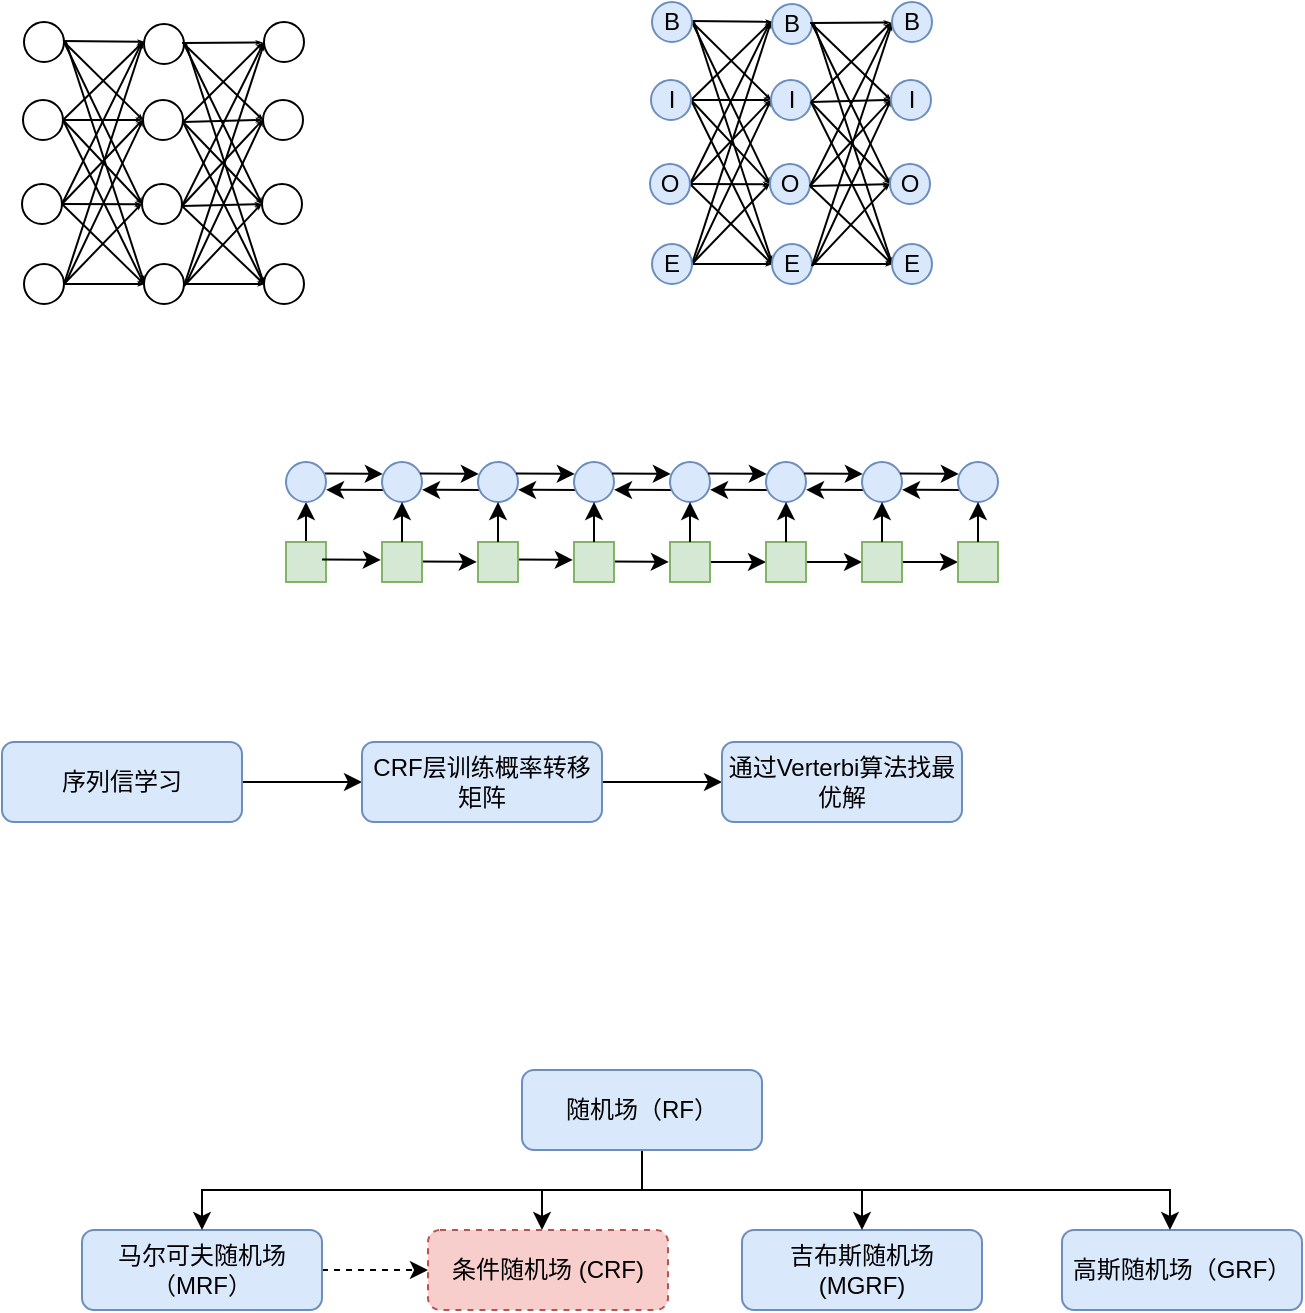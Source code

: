 <mxfile version="20.2.0" type="github">
  <diagram id="C5RBs43oDa-KdzZeNtuy" name="Page-1">
    <mxGraphModel dx="463" dy="298" grid="1" gridSize="10" guides="1" tooltips="1" connect="1" arrows="1" fold="1" page="1" pageScale="1" pageWidth="827" pageHeight="1169" math="0" shadow="0">
      <root>
        <mxCell id="WIyWlLk6GJQsqaUBKTNV-0" />
        <mxCell id="WIyWlLk6GJQsqaUBKTNV-1" parent="WIyWlLk6GJQsqaUBKTNV-0" />
        <mxCell id="gly3M6yBo6mkt92Qv2Da-63" value="" style="rounded=0;orthogonalLoop=1;jettySize=auto;html=1;exitX=0.951;exitY=0.286;exitDx=0;exitDy=0;exitPerimeter=0;endArrow=classic;endFill=1;entryX=0.021;entryY=0.297;entryDx=0;entryDy=0;entryPerimeter=0;" parent="WIyWlLk6GJQsqaUBKTNV-1" edge="1">
          <mxGeometry relative="1" as="geometry">
            <mxPoint x="414.02" y="319.72" as="sourcePoint" />
            <mxPoint x="443.42" y="319.94" as="targetPoint" />
          </mxGeometry>
        </mxCell>
        <mxCell id="gly3M6yBo6mkt92Qv2Da-64" value="" style="rounded=0;orthogonalLoop=1;jettySize=auto;html=1;exitX=0.951;exitY=0.286;exitDx=0;exitDy=0;exitPerimeter=0;endArrow=classic;endFill=1;entryX=0.021;entryY=0.297;entryDx=0;entryDy=0;entryPerimeter=0;" parent="WIyWlLk6GJQsqaUBKTNV-1" edge="1">
          <mxGeometry relative="1" as="geometry">
            <mxPoint x="366.02" y="318.72" as="sourcePoint" />
            <mxPoint x="395.42" y="318.94" as="targetPoint" />
          </mxGeometry>
        </mxCell>
        <mxCell id="gly3M6yBo6mkt92Qv2Da-61" value="" style="rounded=0;orthogonalLoop=1;jettySize=auto;html=1;exitX=0.951;exitY=0.286;exitDx=0;exitDy=0;exitPerimeter=0;endArrow=classic;endFill=1;entryX=0.021;entryY=0.297;entryDx=0;entryDy=0;entryPerimeter=0;" parent="WIyWlLk6GJQsqaUBKTNV-1" edge="1">
          <mxGeometry relative="1" as="geometry">
            <mxPoint x="318.02" y="319.72" as="sourcePoint" />
            <mxPoint x="347.42" y="319.94" as="targetPoint" />
          </mxGeometry>
        </mxCell>
        <mxCell id="gly3M6yBo6mkt92Qv2Da-28" value="" style="rounded=0;orthogonalLoop=1;jettySize=auto;html=1;exitX=0.029;exitY=0.702;exitDx=0;exitDy=0;exitPerimeter=0;entryX=1.001;entryY=0.695;entryDx=0;entryDy=0;entryPerimeter=0;" parent="WIyWlLk6GJQsqaUBKTNV-1" target="gly3M6yBo6mkt92Qv2Da-11" edge="1">
          <mxGeometry relative="1" as="geometry">
            <mxPoint x="301.58" y="284.04" as="sourcePoint" />
            <mxPoint x="280" y="284" as="targetPoint" />
          </mxGeometry>
        </mxCell>
        <mxCell id="gly3M6yBo6mkt92Qv2Da-27" value="" style="rounded=0;orthogonalLoop=1;jettySize=auto;html=1;exitX=0.951;exitY=0.286;exitDx=0;exitDy=0;exitPerimeter=0;endArrow=classic;endFill=1;entryX=0.021;entryY=0.297;entryDx=0;entryDy=0;entryPerimeter=0;" parent="WIyWlLk6GJQsqaUBKTNV-1" source="gly3M6yBo6mkt92Qv2Da-11" target="gly3M6yBo6mkt92Qv2Da-12" edge="1">
          <mxGeometry relative="1" as="geometry">
            <mxPoint x="280" y="276" as="sourcePoint" />
            <mxPoint x="300" y="276" as="targetPoint" />
          </mxGeometry>
        </mxCell>
        <mxCell id="SsMaSS-ixUV3Psy7raRa-2" value="" style="edgeStyle=orthogonalEdgeStyle;rounded=0;orthogonalLoop=1;jettySize=auto;html=1;" parent="WIyWlLk6GJQsqaUBKTNV-1" source="WIyWlLk6GJQsqaUBKTNV-3" target="SsMaSS-ixUV3Psy7raRa-0" edge="1">
          <mxGeometry relative="1" as="geometry" />
        </mxCell>
        <mxCell id="WIyWlLk6GJQsqaUBKTNV-3" value="序列信学习" style="rounded=1;whiteSpace=wrap;html=1;fontSize=12;glass=0;strokeWidth=1;shadow=0;fillColor=#dae8fc;strokeColor=#6c8ebf;" parent="WIyWlLk6GJQsqaUBKTNV-1" vertex="1">
          <mxGeometry x="110" y="410" width="120" height="40" as="geometry" />
        </mxCell>
        <mxCell id="SsMaSS-ixUV3Psy7raRa-3" value="" style="edgeStyle=orthogonalEdgeStyle;rounded=0;orthogonalLoop=1;jettySize=auto;html=1;" parent="WIyWlLk6GJQsqaUBKTNV-1" source="SsMaSS-ixUV3Psy7raRa-0" target="SsMaSS-ixUV3Psy7raRa-1" edge="1">
          <mxGeometry relative="1" as="geometry" />
        </mxCell>
        <mxCell id="SsMaSS-ixUV3Psy7raRa-0" value="CRF层训练概率转移矩阵" style="rounded=1;whiteSpace=wrap;html=1;fontSize=12;glass=0;strokeWidth=1;shadow=0;fillColor=#dae8fc;strokeColor=#6c8ebf;" parent="WIyWlLk6GJQsqaUBKTNV-1" vertex="1">
          <mxGeometry x="290" y="410" width="120" height="40" as="geometry" />
        </mxCell>
        <mxCell id="SsMaSS-ixUV3Psy7raRa-1" value="通过Verterbi算法找最优解" style="rounded=1;whiteSpace=wrap;html=1;fontSize=12;glass=0;strokeWidth=1;shadow=0;fillColor=#dae8fc;strokeColor=#6c8ebf;" parent="WIyWlLk6GJQsqaUBKTNV-1" vertex="1">
          <mxGeometry x="470" y="410" width="120" height="40" as="geometry" />
        </mxCell>
        <mxCell id="SsMaSS-ixUV3Psy7raRa-10" value="" style="edgeStyle=orthogonalEdgeStyle;rounded=0;orthogonalLoop=1;jettySize=auto;html=1;" parent="WIyWlLk6GJQsqaUBKTNV-1" source="SsMaSS-ixUV3Psy7raRa-4" edge="1">
          <mxGeometry relative="1" as="geometry">
            <mxPoint x="380" y="654" as="targetPoint" />
            <Array as="points">
              <mxPoint x="430" y="634" />
              <mxPoint x="380" y="634" />
            </Array>
          </mxGeometry>
        </mxCell>
        <mxCell id="SsMaSS-ixUV3Psy7raRa-4" value="随机场（RF）" style="rounded=1;whiteSpace=wrap;html=1;fontSize=12;glass=0;strokeWidth=1;shadow=0;fillColor=#dae8fc;strokeColor=#6c8ebf;" parent="WIyWlLk6GJQsqaUBKTNV-1" vertex="1">
          <mxGeometry x="370" y="574" width="120" height="40" as="geometry" />
        </mxCell>
        <mxCell id="SsMaSS-ixUV3Psy7raRa-20" value="" style="edgeStyle=none;rounded=0;orthogonalLoop=1;jettySize=auto;html=1;endFill=1;dashed=1;" parent="WIyWlLk6GJQsqaUBKTNV-1" source="SsMaSS-ixUV3Psy7raRa-5" target="SsMaSS-ixUV3Psy7raRa-18" edge="1">
          <mxGeometry relative="1" as="geometry">
            <Array as="points">
              <mxPoint x="300" y="674" />
            </Array>
          </mxGeometry>
        </mxCell>
        <mxCell id="SsMaSS-ixUV3Psy7raRa-5" value="马尔可夫随机场（MRF）" style="rounded=1;whiteSpace=wrap;html=1;fontSize=12;glass=0;strokeWidth=1;shadow=0;fillColor=#dae8fc;strokeColor=#6c8ebf;" parent="WIyWlLk6GJQsqaUBKTNV-1" vertex="1">
          <mxGeometry x="150" y="654" width="120" height="40" as="geometry" />
        </mxCell>
        <mxCell id="SsMaSS-ixUV3Psy7raRa-6" value="&lt;span style=&quot;text-align: left;&quot;&gt;吉布斯随机场 (MGRF)&lt;/span&gt;" style="rounded=1;whiteSpace=wrap;html=1;fontSize=12;glass=0;strokeWidth=1;shadow=0;fillColor=#dae8fc;strokeColor=#6c8ebf;" parent="WIyWlLk6GJQsqaUBKTNV-1" vertex="1">
          <mxGeometry x="480" y="654" width="120" height="40" as="geometry" />
        </mxCell>
        <mxCell id="SsMaSS-ixUV3Psy7raRa-9" value="&lt;span style=&quot;text-align: left;&quot;&gt;高斯随机场（GRF）&lt;/span&gt;" style="rounded=1;whiteSpace=wrap;html=1;fontSize=12;glass=0;strokeWidth=1;shadow=0;fillColor=#dae8fc;strokeColor=#6c8ebf;" parent="WIyWlLk6GJQsqaUBKTNV-1" vertex="1">
          <mxGeometry x="640" y="654" width="120" height="40" as="geometry" />
        </mxCell>
        <mxCell id="SsMaSS-ixUV3Psy7raRa-15" value="" style="edgeStyle=orthogonalEdgeStyle;rounded=0;orthogonalLoop=1;jettySize=auto;html=1;entryX=0.5;entryY=0;entryDx=0;entryDy=0;" parent="WIyWlLk6GJQsqaUBKTNV-1" target="SsMaSS-ixUV3Psy7raRa-5" edge="1">
          <mxGeometry relative="1" as="geometry">
            <mxPoint x="380" y="634" as="sourcePoint" />
            <mxPoint x="390.017" y="664" as="targetPoint" />
            <Array as="points">
              <mxPoint x="210" y="634" />
            </Array>
          </mxGeometry>
        </mxCell>
        <mxCell id="SsMaSS-ixUV3Psy7raRa-16" value="" style="edgeStyle=orthogonalEdgeStyle;rounded=0;orthogonalLoop=1;jettySize=auto;html=1;entryX=0.5;entryY=0;entryDx=0;entryDy=0;" parent="WIyWlLk6GJQsqaUBKTNV-1" edge="1">
          <mxGeometry relative="1" as="geometry">
            <mxPoint x="430" y="634" as="sourcePoint" />
            <mxPoint x="540" y="654" as="targetPoint" />
            <Array as="points">
              <mxPoint x="540" y="634" />
            </Array>
          </mxGeometry>
        </mxCell>
        <mxCell id="SsMaSS-ixUV3Psy7raRa-17" value="" style="edgeStyle=orthogonalEdgeStyle;rounded=0;orthogonalLoop=1;jettySize=auto;html=1;entryX=0.5;entryY=0;entryDx=0;entryDy=0;" parent="WIyWlLk6GJQsqaUBKTNV-1" edge="1">
          <mxGeometry relative="1" as="geometry">
            <mxPoint x="540" y="634" as="sourcePoint" />
            <mxPoint x="693.97" y="654" as="targetPoint" />
            <Array as="points">
              <mxPoint x="693.97" y="634" />
            </Array>
          </mxGeometry>
        </mxCell>
        <mxCell id="SsMaSS-ixUV3Psy7raRa-18" value="&lt;span style=&quot;text-align: left;&quot;&gt;条件随机场 (CRF)&lt;/span&gt;" style="rounded=1;whiteSpace=wrap;html=1;fontSize=12;glass=0;strokeWidth=1;shadow=0;fillColor=#f8cecc;strokeColor=#b85450;dashed=1;" parent="WIyWlLk6GJQsqaUBKTNV-1" vertex="1">
          <mxGeometry x="323" y="654" width="120" height="40" as="geometry" />
        </mxCell>
        <mxCell id="gly3M6yBo6mkt92Qv2Da-19" value="" style="edgeStyle=orthogonalEdgeStyle;rounded=0;orthogonalLoop=1;jettySize=auto;html=1;" parent="WIyWlLk6GJQsqaUBKTNV-1" source="gly3M6yBo6mkt92Qv2Da-3" edge="1">
          <mxGeometry relative="1" as="geometry">
            <mxPoint x="262" y="290" as="targetPoint" />
          </mxGeometry>
        </mxCell>
        <mxCell id="gly3M6yBo6mkt92Qv2Da-3" value="" style="whiteSpace=wrap;html=1;aspect=fixed;fillColor=#d5e8d4;strokeColor=#82b366;" parent="WIyWlLk6GJQsqaUBKTNV-1" vertex="1">
          <mxGeometry x="252" y="310" width="20" height="20" as="geometry" />
        </mxCell>
        <mxCell id="gly3M6yBo6mkt92Qv2Da-5" value="" style="whiteSpace=wrap;html=1;aspect=fixed;fillColor=#d5e8d4;strokeColor=#82b366;" parent="WIyWlLk6GJQsqaUBKTNV-1" vertex="1">
          <mxGeometry x="300" y="310" width="20" height="20" as="geometry" />
        </mxCell>
        <mxCell id="gly3M6yBo6mkt92Qv2Da-11" value="" style="ellipse;whiteSpace=wrap;html=1;aspect=fixed;fillColor=#dae8fc;strokeColor=#6c8ebf;" parent="WIyWlLk6GJQsqaUBKTNV-1" vertex="1">
          <mxGeometry x="252" y="270" width="20" height="20" as="geometry" />
        </mxCell>
        <mxCell id="gly3M6yBo6mkt92Qv2Da-12" value="" style="ellipse;whiteSpace=wrap;html=1;aspect=fixed;fillColor=#dae8fc;strokeColor=#6c8ebf;" parent="WIyWlLk6GJQsqaUBKTNV-1" vertex="1">
          <mxGeometry x="300" y="270" width="20" height="20" as="geometry" />
        </mxCell>
        <mxCell id="gly3M6yBo6mkt92Qv2Da-21" value="" style="edgeStyle=orthogonalEdgeStyle;rounded=0;orthogonalLoop=1;jettySize=auto;html=1;" parent="WIyWlLk6GJQsqaUBKTNV-1" edge="1">
          <mxGeometry relative="1" as="geometry">
            <mxPoint x="310" y="310" as="sourcePoint" />
            <mxPoint x="310" y="290" as="targetPoint" />
          </mxGeometry>
        </mxCell>
        <mxCell id="gly3M6yBo6mkt92Qv2Da-30" value="" style="rounded=0;orthogonalLoop=1;jettySize=auto;html=1;exitX=0.029;exitY=0.702;exitDx=0;exitDy=0;exitPerimeter=0;entryX=1.001;entryY=0.695;entryDx=0;entryDy=0;entryPerimeter=0;" parent="WIyWlLk6GJQsqaUBKTNV-1" edge="1">
          <mxGeometry relative="1" as="geometry">
            <mxPoint x="349.58" y="284.04" as="sourcePoint" />
            <mxPoint x="320.02" y="283.9" as="targetPoint" />
          </mxGeometry>
        </mxCell>
        <mxCell id="gly3M6yBo6mkt92Qv2Da-31" value="" style="rounded=0;orthogonalLoop=1;jettySize=auto;html=1;exitX=0.951;exitY=0.286;exitDx=0;exitDy=0;exitPerimeter=0;endArrow=classic;endFill=1;entryX=0.021;entryY=0.297;entryDx=0;entryDy=0;entryPerimeter=0;" parent="WIyWlLk6GJQsqaUBKTNV-1" target="gly3M6yBo6mkt92Qv2Da-33" edge="1">
          <mxGeometry relative="1" as="geometry">
            <mxPoint x="319.02" y="275.72" as="sourcePoint" />
            <mxPoint x="348" y="276" as="targetPoint" />
          </mxGeometry>
        </mxCell>
        <mxCell id="gly3M6yBo6mkt92Qv2Da-32" value="" style="whiteSpace=wrap;html=1;aspect=fixed;fillColor=#d5e8d4;strokeColor=#82b366;" parent="WIyWlLk6GJQsqaUBKTNV-1" vertex="1">
          <mxGeometry x="348" y="310" width="20" height="20" as="geometry" />
        </mxCell>
        <mxCell id="gly3M6yBo6mkt92Qv2Da-33" value="" style="ellipse;whiteSpace=wrap;html=1;aspect=fixed;fillColor=#dae8fc;strokeColor=#6c8ebf;" parent="WIyWlLk6GJQsqaUBKTNV-1" vertex="1">
          <mxGeometry x="348" y="270" width="20" height="20" as="geometry" />
        </mxCell>
        <mxCell id="gly3M6yBo6mkt92Qv2Da-34" value="" style="edgeStyle=orthogonalEdgeStyle;rounded=0;orthogonalLoop=1;jettySize=auto;html=1;" parent="WIyWlLk6GJQsqaUBKTNV-1" edge="1">
          <mxGeometry relative="1" as="geometry">
            <mxPoint x="358" y="310" as="sourcePoint" />
            <mxPoint x="358" y="290" as="targetPoint" />
          </mxGeometry>
        </mxCell>
        <mxCell id="gly3M6yBo6mkt92Qv2Da-35" value="" style="rounded=0;orthogonalLoop=1;jettySize=auto;html=1;exitX=0.029;exitY=0.702;exitDx=0;exitDy=0;exitPerimeter=0;entryX=1.001;entryY=0.695;entryDx=0;entryDy=0;entryPerimeter=0;" parent="WIyWlLk6GJQsqaUBKTNV-1" edge="1">
          <mxGeometry relative="1" as="geometry">
            <mxPoint x="397.58" y="284.04" as="sourcePoint" />
            <mxPoint x="368.02" y="283.9" as="targetPoint" />
          </mxGeometry>
        </mxCell>
        <mxCell id="gly3M6yBo6mkt92Qv2Da-36" value="" style="rounded=0;orthogonalLoop=1;jettySize=auto;html=1;exitX=0.951;exitY=0.286;exitDx=0;exitDy=0;exitPerimeter=0;endArrow=classic;endFill=1;entryX=0.021;entryY=0.297;entryDx=0;entryDy=0;entryPerimeter=0;" parent="WIyWlLk6GJQsqaUBKTNV-1" target="gly3M6yBo6mkt92Qv2Da-38" edge="1">
          <mxGeometry relative="1" as="geometry">
            <mxPoint x="367.02" y="275.72" as="sourcePoint" />
            <mxPoint x="396" y="276" as="targetPoint" />
          </mxGeometry>
        </mxCell>
        <mxCell id="gly3M6yBo6mkt92Qv2Da-37" value="" style="whiteSpace=wrap;html=1;aspect=fixed;fillColor=#d5e8d4;strokeColor=#82b366;" parent="WIyWlLk6GJQsqaUBKTNV-1" vertex="1">
          <mxGeometry x="396" y="310" width="20" height="20" as="geometry" />
        </mxCell>
        <mxCell id="gly3M6yBo6mkt92Qv2Da-38" value="" style="ellipse;whiteSpace=wrap;html=1;aspect=fixed;fillColor=#dae8fc;strokeColor=#6c8ebf;" parent="WIyWlLk6GJQsqaUBKTNV-1" vertex="1">
          <mxGeometry x="396" y="270" width="20" height="20" as="geometry" />
        </mxCell>
        <mxCell id="gly3M6yBo6mkt92Qv2Da-39" value="" style="edgeStyle=orthogonalEdgeStyle;rounded=0;orthogonalLoop=1;jettySize=auto;html=1;" parent="WIyWlLk6GJQsqaUBKTNV-1" edge="1">
          <mxGeometry relative="1" as="geometry">
            <mxPoint x="406" y="310" as="sourcePoint" />
            <mxPoint x="406" y="290" as="targetPoint" />
          </mxGeometry>
        </mxCell>
        <mxCell id="gly3M6yBo6mkt92Qv2Da-40" value="" style="rounded=0;orthogonalLoop=1;jettySize=auto;html=1;exitX=0.029;exitY=0.702;exitDx=0;exitDy=0;exitPerimeter=0;entryX=1.001;entryY=0.695;entryDx=0;entryDy=0;entryPerimeter=0;" parent="WIyWlLk6GJQsqaUBKTNV-1" edge="1">
          <mxGeometry relative="1" as="geometry">
            <mxPoint x="445.58" y="284.04" as="sourcePoint" />
            <mxPoint x="416.02" y="283.9" as="targetPoint" />
          </mxGeometry>
        </mxCell>
        <mxCell id="gly3M6yBo6mkt92Qv2Da-41" value="" style="rounded=0;orthogonalLoop=1;jettySize=auto;html=1;exitX=0.951;exitY=0.286;exitDx=0;exitDy=0;exitPerimeter=0;endArrow=classic;endFill=1;entryX=0.021;entryY=0.297;entryDx=0;entryDy=0;entryPerimeter=0;" parent="WIyWlLk6GJQsqaUBKTNV-1" target="gly3M6yBo6mkt92Qv2Da-43" edge="1">
          <mxGeometry relative="1" as="geometry">
            <mxPoint x="415.02" y="275.72" as="sourcePoint" />
            <mxPoint x="444" y="276" as="targetPoint" />
          </mxGeometry>
        </mxCell>
        <mxCell id="gly3M6yBo6mkt92Qv2Da-67" value="" style="edgeStyle=none;rounded=0;orthogonalLoop=1;jettySize=auto;html=1;endArrow=classic;endFill=1;entryX=0;entryY=0.5;entryDx=0;entryDy=0;" parent="WIyWlLk6GJQsqaUBKTNV-1" source="gly3M6yBo6mkt92Qv2Da-42" target="gly3M6yBo6mkt92Qv2Da-47" edge="1">
          <mxGeometry relative="1" as="geometry" />
        </mxCell>
        <mxCell id="gly3M6yBo6mkt92Qv2Da-42" value="" style="whiteSpace=wrap;html=1;aspect=fixed;fillColor=#d5e8d4;strokeColor=#82b366;" parent="WIyWlLk6GJQsqaUBKTNV-1" vertex="1">
          <mxGeometry x="444" y="310" width="20" height="20" as="geometry" />
        </mxCell>
        <mxCell id="gly3M6yBo6mkt92Qv2Da-43" value="" style="ellipse;whiteSpace=wrap;html=1;aspect=fixed;fillColor=#dae8fc;strokeColor=#6c8ebf;" parent="WIyWlLk6GJQsqaUBKTNV-1" vertex="1">
          <mxGeometry x="444" y="270" width="20" height="20" as="geometry" />
        </mxCell>
        <mxCell id="gly3M6yBo6mkt92Qv2Da-44" value="" style="edgeStyle=orthogonalEdgeStyle;rounded=0;orthogonalLoop=1;jettySize=auto;html=1;" parent="WIyWlLk6GJQsqaUBKTNV-1" edge="1">
          <mxGeometry relative="1" as="geometry">
            <mxPoint x="454" y="310" as="sourcePoint" />
            <mxPoint x="454" y="290" as="targetPoint" />
          </mxGeometry>
        </mxCell>
        <mxCell id="gly3M6yBo6mkt92Qv2Da-45" value="" style="rounded=0;orthogonalLoop=1;jettySize=auto;html=1;exitX=0.029;exitY=0.702;exitDx=0;exitDy=0;exitPerimeter=0;entryX=1.001;entryY=0.695;entryDx=0;entryDy=0;entryPerimeter=0;" parent="WIyWlLk6GJQsqaUBKTNV-1" edge="1">
          <mxGeometry relative="1" as="geometry">
            <mxPoint x="493.58" y="284.04" as="sourcePoint" />
            <mxPoint x="464.02" y="283.9" as="targetPoint" />
          </mxGeometry>
        </mxCell>
        <mxCell id="gly3M6yBo6mkt92Qv2Da-46" value="" style="rounded=0;orthogonalLoop=1;jettySize=auto;html=1;exitX=0.951;exitY=0.286;exitDx=0;exitDy=0;exitPerimeter=0;endArrow=classic;endFill=1;entryX=0.021;entryY=0.297;entryDx=0;entryDy=0;entryPerimeter=0;" parent="WIyWlLk6GJQsqaUBKTNV-1" target="gly3M6yBo6mkt92Qv2Da-48" edge="1">
          <mxGeometry relative="1" as="geometry">
            <mxPoint x="463.02" y="275.72" as="sourcePoint" />
            <mxPoint x="492" y="276" as="targetPoint" />
          </mxGeometry>
        </mxCell>
        <mxCell id="gly3M6yBo6mkt92Qv2Da-69" value="" style="edgeStyle=none;rounded=0;orthogonalLoop=1;jettySize=auto;html=1;endArrow=classic;endFill=1;entryX=0;entryY=0.5;entryDx=0;entryDy=0;" parent="WIyWlLk6GJQsqaUBKTNV-1" source="gly3M6yBo6mkt92Qv2Da-47" target="gly3M6yBo6mkt92Qv2Da-52" edge="1">
          <mxGeometry relative="1" as="geometry" />
        </mxCell>
        <mxCell id="gly3M6yBo6mkt92Qv2Da-47" value="" style="whiteSpace=wrap;html=1;aspect=fixed;fillColor=#d5e8d4;strokeColor=#82b366;" parent="WIyWlLk6GJQsqaUBKTNV-1" vertex="1">
          <mxGeometry x="492" y="310" width="20" height="20" as="geometry" />
        </mxCell>
        <mxCell id="gly3M6yBo6mkt92Qv2Da-48" value="" style="ellipse;whiteSpace=wrap;html=1;aspect=fixed;fillColor=#dae8fc;strokeColor=#6c8ebf;" parent="WIyWlLk6GJQsqaUBKTNV-1" vertex="1">
          <mxGeometry x="492" y="270" width="20" height="20" as="geometry" />
        </mxCell>
        <mxCell id="gly3M6yBo6mkt92Qv2Da-49" value="" style="edgeStyle=orthogonalEdgeStyle;rounded=0;orthogonalLoop=1;jettySize=auto;html=1;" parent="WIyWlLk6GJQsqaUBKTNV-1" edge="1">
          <mxGeometry relative="1" as="geometry">
            <mxPoint x="502" y="310" as="sourcePoint" />
            <mxPoint x="502" y="290" as="targetPoint" />
          </mxGeometry>
        </mxCell>
        <mxCell id="gly3M6yBo6mkt92Qv2Da-50" value="" style="rounded=0;orthogonalLoop=1;jettySize=auto;html=1;exitX=0.029;exitY=0.702;exitDx=0;exitDy=0;exitPerimeter=0;entryX=1.001;entryY=0.695;entryDx=0;entryDy=0;entryPerimeter=0;" parent="WIyWlLk6GJQsqaUBKTNV-1" edge="1">
          <mxGeometry relative="1" as="geometry">
            <mxPoint x="541.58" y="284.04" as="sourcePoint" />
            <mxPoint x="512.02" y="283.9" as="targetPoint" />
          </mxGeometry>
        </mxCell>
        <mxCell id="gly3M6yBo6mkt92Qv2Da-51" value="" style="rounded=0;orthogonalLoop=1;jettySize=auto;html=1;exitX=0.951;exitY=0.286;exitDx=0;exitDy=0;exitPerimeter=0;endArrow=classic;endFill=1;entryX=0.021;entryY=0.297;entryDx=0;entryDy=0;entryPerimeter=0;" parent="WIyWlLk6GJQsqaUBKTNV-1" target="gly3M6yBo6mkt92Qv2Da-53" edge="1">
          <mxGeometry relative="1" as="geometry">
            <mxPoint x="511.02" y="275.72" as="sourcePoint" />
            <mxPoint x="540" y="276" as="targetPoint" />
          </mxGeometry>
        </mxCell>
        <mxCell id="gly3M6yBo6mkt92Qv2Da-71" value="" style="edgeStyle=none;rounded=0;orthogonalLoop=1;jettySize=auto;html=1;endArrow=classic;endFill=1;entryX=0;entryY=0.5;entryDx=0;entryDy=0;" parent="WIyWlLk6GJQsqaUBKTNV-1" source="gly3M6yBo6mkt92Qv2Da-52" target="gly3M6yBo6mkt92Qv2Da-57" edge="1">
          <mxGeometry relative="1" as="geometry" />
        </mxCell>
        <mxCell id="gly3M6yBo6mkt92Qv2Da-52" value="" style="whiteSpace=wrap;html=1;aspect=fixed;fillColor=#d5e8d4;strokeColor=#82b366;" parent="WIyWlLk6GJQsqaUBKTNV-1" vertex="1">
          <mxGeometry x="540" y="310" width="20" height="20" as="geometry" />
        </mxCell>
        <mxCell id="gly3M6yBo6mkt92Qv2Da-53" value="" style="ellipse;whiteSpace=wrap;html=1;aspect=fixed;fillColor=#dae8fc;strokeColor=#6c8ebf;" parent="WIyWlLk6GJQsqaUBKTNV-1" vertex="1">
          <mxGeometry x="540" y="270" width="20" height="20" as="geometry" />
        </mxCell>
        <mxCell id="gly3M6yBo6mkt92Qv2Da-54" value="" style="edgeStyle=orthogonalEdgeStyle;rounded=0;orthogonalLoop=1;jettySize=auto;html=1;" parent="WIyWlLk6GJQsqaUBKTNV-1" edge="1">
          <mxGeometry relative="1" as="geometry">
            <mxPoint x="550" y="310" as="sourcePoint" />
            <mxPoint x="550" y="290" as="targetPoint" />
          </mxGeometry>
        </mxCell>
        <mxCell id="gly3M6yBo6mkt92Qv2Da-55" value="" style="rounded=0;orthogonalLoop=1;jettySize=auto;html=1;exitX=0.029;exitY=0.702;exitDx=0;exitDy=0;exitPerimeter=0;entryX=1.001;entryY=0.695;entryDx=0;entryDy=0;entryPerimeter=0;" parent="WIyWlLk6GJQsqaUBKTNV-1" edge="1">
          <mxGeometry relative="1" as="geometry">
            <mxPoint x="589.58" y="284.04" as="sourcePoint" />
            <mxPoint x="560.02" y="283.9" as="targetPoint" />
          </mxGeometry>
        </mxCell>
        <mxCell id="gly3M6yBo6mkt92Qv2Da-56" value="" style="rounded=0;orthogonalLoop=1;jettySize=auto;html=1;exitX=0.951;exitY=0.286;exitDx=0;exitDy=0;exitPerimeter=0;endArrow=classic;endFill=1;entryX=0.021;entryY=0.297;entryDx=0;entryDy=0;entryPerimeter=0;" parent="WIyWlLk6GJQsqaUBKTNV-1" target="gly3M6yBo6mkt92Qv2Da-58" edge="1">
          <mxGeometry relative="1" as="geometry">
            <mxPoint x="559.02" y="275.72" as="sourcePoint" />
            <mxPoint x="588" y="276" as="targetPoint" />
          </mxGeometry>
        </mxCell>
        <mxCell id="gly3M6yBo6mkt92Qv2Da-57" value="" style="whiteSpace=wrap;html=1;aspect=fixed;fillColor=#d5e8d4;strokeColor=#82b366;" parent="WIyWlLk6GJQsqaUBKTNV-1" vertex="1">
          <mxGeometry x="588" y="310" width="20" height="20" as="geometry" />
        </mxCell>
        <mxCell id="gly3M6yBo6mkt92Qv2Da-58" value="" style="ellipse;whiteSpace=wrap;html=1;aspect=fixed;fillColor=#dae8fc;strokeColor=#6c8ebf;" parent="WIyWlLk6GJQsqaUBKTNV-1" vertex="1">
          <mxGeometry x="588" y="270" width="20" height="20" as="geometry" />
        </mxCell>
        <mxCell id="gly3M6yBo6mkt92Qv2Da-59" value="" style="edgeStyle=orthogonalEdgeStyle;rounded=0;orthogonalLoop=1;jettySize=auto;html=1;" parent="WIyWlLk6GJQsqaUBKTNV-1" edge="1">
          <mxGeometry relative="1" as="geometry">
            <mxPoint x="598" y="310" as="sourcePoint" />
            <mxPoint x="598" y="290" as="targetPoint" />
          </mxGeometry>
        </mxCell>
        <mxCell id="gly3M6yBo6mkt92Qv2Da-60" value="" style="rounded=0;orthogonalLoop=1;jettySize=auto;html=1;exitX=0.951;exitY=0.286;exitDx=0;exitDy=0;exitPerimeter=0;endArrow=classic;endFill=1;entryX=0.021;entryY=0.297;entryDx=0;entryDy=0;entryPerimeter=0;" parent="WIyWlLk6GJQsqaUBKTNV-1" edge="1">
          <mxGeometry relative="1" as="geometry">
            <mxPoint x="270.02" y="318.72" as="sourcePoint" />
            <mxPoint x="299.42" y="318.94" as="targetPoint" />
          </mxGeometry>
        </mxCell>
        <mxCell id="cCAYdUyXUanbqZRgbHQI-0" style="rounded=0;orthogonalLoop=1;jettySize=auto;html=1;exitX=1;exitY=0.5;exitDx=0;exitDy=0;endArrow=classicThin;endFill=0;startSize=3;endSize=0;entryX=0;entryY=0.5;entryDx=0;entryDy=0;" edge="1" parent="WIyWlLk6GJQsqaUBKTNV-1" source="cCAYdUyXUanbqZRgbHQI-22" target="cCAYdUyXUanbqZRgbHQI-23">
          <mxGeometry relative="1" as="geometry">
            <mxPoint x="464" y="141" as="sourcePoint" />
            <mxPoint x="496" y="170" as="targetPoint" />
          </mxGeometry>
        </mxCell>
        <mxCell id="cCAYdUyXUanbqZRgbHQI-1" style="rounded=0;orthogonalLoop=1;jettySize=auto;html=1;exitX=1;exitY=0.5;exitDx=0;exitDy=0;entryX=-0.015;entryY=0.497;entryDx=0;entryDy=0;endArrow=classicThin;endFill=0;startSize=3;endSize=0;entryPerimeter=0;" edge="1" parent="WIyWlLk6GJQsqaUBKTNV-1" source="cCAYdUyXUanbqZRgbHQI-22" target="cCAYdUyXUanbqZRgbHQI-21">
          <mxGeometry relative="1" as="geometry">
            <mxPoint x="465" y="181" as="sourcePoint" />
            <mxPoint x="506" y="180" as="targetPoint" />
          </mxGeometry>
        </mxCell>
        <mxCell id="cCAYdUyXUanbqZRgbHQI-2" style="rounded=0;orthogonalLoop=1;jettySize=auto;html=1;entryX=0;entryY=0.5;entryDx=0;entryDy=0;endArrow=classicThin;endFill=0;startSize=3;endSize=0;" edge="1" parent="WIyWlLk6GJQsqaUBKTNV-1" target="cCAYdUyXUanbqZRgbHQI-19">
          <mxGeometry relative="1" as="geometry">
            <mxPoint x="456" y="170" as="sourcePoint" />
            <mxPoint x="504" y="140" as="targetPoint" />
          </mxGeometry>
        </mxCell>
        <mxCell id="cCAYdUyXUanbqZRgbHQI-3" style="rounded=0;orthogonalLoop=1;jettySize=auto;html=1;exitX=1;exitY=0.5;exitDx=0;exitDy=0;endArrow=classicThin;endFill=0;startSize=3;endSize=0;" edge="1" parent="WIyWlLk6GJQsqaUBKTNV-1" source="cCAYdUyXUanbqZRgbHQI-22">
          <mxGeometry relative="1" as="geometry">
            <mxPoint x="452.5" y="172" as="sourcePoint" />
            <mxPoint x="494.5" y="50" as="targetPoint" />
          </mxGeometry>
        </mxCell>
        <mxCell id="cCAYdUyXUanbqZRgbHQI-4" style="rounded=0;orthogonalLoop=1;jettySize=auto;html=1;exitX=1;exitY=0.5;exitDx=0;exitDy=0;entryX=0;entryY=0.5;entryDx=0;entryDy=0;endArrow=classicThin;endFill=0;startSize=3;endSize=0;" edge="1" parent="WIyWlLk6GJQsqaUBKTNV-1" source="cCAYdUyXUanbqZRgbHQI-20" target="cCAYdUyXUanbqZRgbHQI-23">
          <mxGeometry relative="1" as="geometry">
            <mxPoint x="464.0" y="141.0" as="sourcePoint" />
            <mxPoint x="503.6" y="138.66" as="targetPoint" />
          </mxGeometry>
        </mxCell>
        <mxCell id="cCAYdUyXUanbqZRgbHQI-5" style="rounded=0;orthogonalLoop=1;jettySize=auto;html=1;exitX=1;exitY=0.5;exitDx=0;exitDy=0;entryX=-0.019;entryY=0.504;entryDx=0;entryDy=0;entryPerimeter=0;endArrow=classicThin;endFill=0;startSize=3;endSize=0;" edge="1" parent="WIyWlLk6GJQsqaUBKTNV-1" source="cCAYdUyXUanbqZRgbHQI-20" target="cCAYdUyXUanbqZRgbHQI-21">
          <mxGeometry relative="1" as="geometry">
            <mxPoint x="464.0" y="141" as="sourcePoint" />
            <mxPoint x="504.04" y="96.48" as="targetPoint" />
          </mxGeometry>
        </mxCell>
        <mxCell id="cCAYdUyXUanbqZRgbHQI-6" style="rounded=0;orthogonalLoop=1;jettySize=auto;html=1;exitX=1;exitY=0.5;exitDx=0;exitDy=0;endArrow=classicThin;endFill=0;startSize=3;endSize=0;" edge="1" parent="WIyWlLk6GJQsqaUBKTNV-1" source="cCAYdUyXUanbqZRgbHQI-20">
          <mxGeometry relative="1" as="geometry">
            <mxPoint x="451.0" y="131" as="sourcePoint" />
            <mxPoint x="494" y="50" as="targetPoint" />
          </mxGeometry>
        </mxCell>
        <mxCell id="cCAYdUyXUanbqZRgbHQI-7" style="rounded=0;orthogonalLoop=1;jettySize=auto;html=1;exitX=1;exitY=0.5;exitDx=0;exitDy=0;entryX=-0.013;entryY=0.502;entryDx=0;entryDy=0;endArrow=classicThin;endFill=0;startSize=3;endSize=0;entryPerimeter=0;" edge="1" parent="WIyWlLk6GJQsqaUBKTNV-1" source="cCAYdUyXUanbqZRgbHQI-20" target="cCAYdUyXUanbqZRgbHQI-19">
          <mxGeometry relative="1" as="geometry">
            <mxPoint x="464.0" y="141" as="sourcePoint" />
            <mxPoint x="505.0" y="60" as="targetPoint" />
          </mxGeometry>
        </mxCell>
        <mxCell id="cCAYdUyXUanbqZRgbHQI-8" style="rounded=0;orthogonalLoop=1;jettySize=auto;html=1;exitX=1;exitY=0.5;exitDx=0;exitDy=0;entryX=0;entryY=0.5;entryDx=0;entryDy=0;endArrow=classicThin;endFill=0;startSize=3;endSize=0;" edge="1" parent="WIyWlLk6GJQsqaUBKTNV-1" source="cCAYdUyXUanbqZRgbHQI-18" target="cCAYdUyXUanbqZRgbHQI-21">
          <mxGeometry relative="1" as="geometry">
            <mxPoint x="464.5" y="99" as="sourcePoint" />
            <mxPoint x="496" y="130" as="targetPoint" />
          </mxGeometry>
        </mxCell>
        <mxCell id="cCAYdUyXUanbqZRgbHQI-9" style="rounded=0;orthogonalLoop=1;jettySize=auto;html=1;exitX=1;exitY=0.5;exitDx=0;exitDy=0;entryX=-0.02;entryY=0.498;entryDx=0;entryDy=0;entryPerimeter=0;endArrow=classicThin;endFill=0;startSize=3;endSize=0;" edge="1" parent="WIyWlLk6GJQsqaUBKTNV-1" source="cCAYdUyXUanbqZRgbHQI-18" target="cCAYdUyXUanbqZRgbHQI-19">
          <mxGeometry relative="1" as="geometry">
            <mxPoint x="466" y="100" as="sourcePoint" />
            <mxPoint x="496" y="90" as="targetPoint" />
          </mxGeometry>
        </mxCell>
        <mxCell id="cCAYdUyXUanbqZRgbHQI-10" style="rounded=0;orthogonalLoop=1;jettySize=auto;html=1;exitX=1;exitY=0.5;exitDx=0;exitDy=0;entryX=-0.027;entryY=0.504;entryDx=0;entryDy=0;entryPerimeter=0;endArrow=classicThin;endFill=0;startSize=3;endSize=0;" edge="1" parent="WIyWlLk6GJQsqaUBKTNV-1">
          <mxGeometry relative="1" as="geometry">
            <mxPoint x="454.5" y="89" as="sourcePoint" />
            <mxPoint x="494.46" y="50.08" as="targetPoint" />
          </mxGeometry>
        </mxCell>
        <mxCell id="cCAYdUyXUanbqZRgbHQI-11" style="rounded=0;orthogonalLoop=1;jettySize=auto;html=1;entryX=0;entryY=0.5;entryDx=0;entryDy=0;endArrow=classicThin;endFill=0;startSize=3;endSize=0;exitX=1;exitY=0.5;exitDx=0;exitDy=0;" edge="1" parent="WIyWlLk6GJQsqaUBKTNV-1" source="cCAYdUyXUanbqZRgbHQI-18" target="cCAYdUyXUanbqZRgbHQI-23">
          <mxGeometry relative="1" as="geometry">
            <mxPoint x="456" y="90" as="sourcePoint" />
            <mxPoint x="513.7" y="108.16" as="targetPoint" />
            <Array as="points" />
          </mxGeometry>
        </mxCell>
        <mxCell id="cCAYdUyXUanbqZRgbHQI-12" style="rounded=0;orthogonalLoop=1;jettySize=auto;html=1;endArrow=classicThin;endFill=0;startSize=3;endSize=0;" edge="1" parent="WIyWlLk6GJQsqaUBKTNV-1">
          <mxGeometry relative="1" as="geometry">
            <mxPoint x="456" y="50" as="sourcePoint" />
            <mxPoint x="495" y="170" as="targetPoint" />
          </mxGeometry>
        </mxCell>
        <mxCell id="cCAYdUyXUanbqZRgbHQI-13" style="rounded=0;orthogonalLoop=1;jettySize=auto;html=1;exitX=1;exitY=0.5;exitDx=0;exitDy=0;entryX=0;entryY=0.5;entryDx=0;entryDy=0;endArrow=classicThin;endFill=0;startSize=3;endSize=0;" edge="1" parent="WIyWlLk6GJQsqaUBKTNV-1" source="cCAYdUyXUanbqZRgbHQI-16" target="cCAYdUyXUanbqZRgbHQI-19">
          <mxGeometry relative="1" as="geometry">
            <mxPoint x="465" y="60" as="sourcePoint" />
            <mxPoint x="505" y="60" as="targetPoint" />
          </mxGeometry>
        </mxCell>
        <mxCell id="cCAYdUyXUanbqZRgbHQI-14" style="rounded=0;orthogonalLoop=1;jettySize=auto;html=1;entryX=0;entryY=0.5;entryDx=0;entryDy=0;exitX=1;exitY=0.5;exitDx=0;exitDy=0;endArrow=classicThin;endFill=0;startSize=3;endSize=0;" edge="1" parent="WIyWlLk6GJQsqaUBKTNV-1" source="cCAYdUyXUanbqZRgbHQI-16" target="cCAYdUyXUanbqZRgbHQI-21">
          <mxGeometry relative="1" as="geometry">
            <mxPoint x="456" y="50" as="sourcePoint" />
            <mxPoint x="504.5" y="98" as="targetPoint" />
          </mxGeometry>
        </mxCell>
        <mxCell id="cCAYdUyXUanbqZRgbHQI-15" style="rounded=0;orthogonalLoop=1;jettySize=auto;html=1;exitX=1;exitY=0.476;exitDx=0;exitDy=0;entryX=0;entryY=0.5;entryDx=0;entryDy=0;endArrow=classicThin;endFill=0;jumpSize=3;startSize=3;endSize=0;exitPerimeter=0;" edge="1" parent="WIyWlLk6GJQsqaUBKTNV-1">
          <mxGeometry relative="1" as="geometry">
            <mxPoint x="454" y="49.52" as="sourcePoint" />
            <mxPoint x="495.0" y="49.94" as="targetPoint" />
          </mxGeometry>
        </mxCell>
        <mxCell id="cCAYdUyXUanbqZRgbHQI-16" value="B" style="ellipse;whiteSpace=wrap;html=1;aspect=fixed;fillColor=#dae8fc;strokeColor=#6c8ebf;" vertex="1" parent="WIyWlLk6GJQsqaUBKTNV-1">
          <mxGeometry x="435" y="40" width="20" height="20" as="geometry" />
        </mxCell>
        <mxCell id="cCAYdUyXUanbqZRgbHQI-17" value="B" style="ellipse;whiteSpace=wrap;html=1;aspect=fixed;fillColor=#dae8fc;strokeColor=#6c8ebf;" vertex="1" parent="WIyWlLk6GJQsqaUBKTNV-1">
          <mxGeometry x="495" y="41" width="20" height="20" as="geometry" />
        </mxCell>
        <mxCell id="cCAYdUyXUanbqZRgbHQI-18" value="I" style="ellipse;whiteSpace=wrap;html=1;aspect=fixed;fillColor=#dae8fc;strokeColor=#6c8ebf;" vertex="1" parent="WIyWlLk6GJQsqaUBKTNV-1">
          <mxGeometry x="434.5" y="79" width="20" height="20" as="geometry" />
        </mxCell>
        <mxCell id="cCAYdUyXUanbqZRgbHQI-19" value="I" style="ellipse;whiteSpace=wrap;html=1;aspect=fixed;fillColor=#dae8fc;strokeColor=#6c8ebf;" vertex="1" parent="WIyWlLk6GJQsqaUBKTNV-1">
          <mxGeometry x="494.5" y="79" width="20" height="20" as="geometry" />
        </mxCell>
        <mxCell id="cCAYdUyXUanbqZRgbHQI-20" value="O" style="ellipse;whiteSpace=wrap;html=1;aspect=fixed;fillColor=#dae8fc;strokeColor=#6c8ebf;" vertex="1" parent="WIyWlLk6GJQsqaUBKTNV-1">
          <mxGeometry x="434" y="121" width="20" height="20" as="geometry" />
        </mxCell>
        <mxCell id="cCAYdUyXUanbqZRgbHQI-21" value="O" style="ellipse;whiteSpace=wrap;html=1;aspect=fixed;fillColor=#dae8fc;strokeColor=#6c8ebf;" vertex="1" parent="WIyWlLk6GJQsqaUBKTNV-1">
          <mxGeometry x="494" y="121" width="20" height="20" as="geometry" />
        </mxCell>
        <mxCell id="cCAYdUyXUanbqZRgbHQI-22" value="E" style="ellipse;whiteSpace=wrap;html=1;aspect=fixed;fillColor=#dae8fc;strokeColor=#6c8ebf;" vertex="1" parent="WIyWlLk6GJQsqaUBKTNV-1">
          <mxGeometry x="435" y="161" width="20" height="20" as="geometry" />
        </mxCell>
        <mxCell id="cCAYdUyXUanbqZRgbHQI-23" value="E" style="ellipse;whiteSpace=wrap;html=1;aspect=fixed;fillColor=#dae8fc;strokeColor=#6c8ebf;" vertex="1" parent="WIyWlLk6GJQsqaUBKTNV-1">
          <mxGeometry x="495" y="161" width="20" height="20" as="geometry" />
        </mxCell>
        <mxCell id="cCAYdUyXUanbqZRgbHQI-24" style="edgeStyle=none;rounded=0;orthogonalLoop=1;jettySize=auto;html=1;exitX=0;exitY=0.5;exitDx=0;exitDy=0;entryX=-0.002;entryY=0.452;entryDx=0;entryDy=0;entryPerimeter=0;" edge="1" parent="WIyWlLk6GJQsqaUBKTNV-1" source="cCAYdUyXUanbqZRgbHQI-21" target="cCAYdUyXUanbqZRgbHQI-21">
          <mxGeometry relative="1" as="geometry" />
        </mxCell>
        <mxCell id="cCAYdUyXUanbqZRgbHQI-25" style="rounded=0;orthogonalLoop=1;jettySize=auto;html=1;endArrow=classicThin;endFill=0;startSize=3;endSize=0;entryX=0;entryY=0.5;entryDx=0;entryDy=0;" edge="1" parent="WIyWlLk6GJQsqaUBKTNV-1" target="cCAYdUyXUanbqZRgbHQI-44">
          <mxGeometry relative="1" as="geometry">
            <mxPoint x="515" y="171" as="sourcePoint" />
            <mxPoint x="556" y="171" as="targetPoint" />
          </mxGeometry>
        </mxCell>
        <mxCell id="cCAYdUyXUanbqZRgbHQI-26" style="rounded=0;orthogonalLoop=1;jettySize=auto;html=1;exitX=1;exitY=0.5;exitDx=0;exitDy=0;entryX=-0.015;entryY=0.497;entryDx=0;entryDy=0;endArrow=classicThin;endFill=0;startSize=3;endSize=0;entryPerimeter=0;" edge="1" parent="WIyWlLk6GJQsqaUBKTNV-1" target="cCAYdUyXUanbqZRgbHQI-43">
          <mxGeometry relative="1" as="geometry">
            <mxPoint x="515" y="172" as="sourcePoint" />
            <mxPoint x="566" y="181" as="targetPoint" />
          </mxGeometry>
        </mxCell>
        <mxCell id="cCAYdUyXUanbqZRgbHQI-27" style="rounded=0;orthogonalLoop=1;jettySize=auto;html=1;entryX=0;entryY=0.5;entryDx=0;entryDy=0;endArrow=classicThin;endFill=0;startSize=3;endSize=0;" edge="1" parent="WIyWlLk6GJQsqaUBKTNV-1" target="cCAYdUyXUanbqZRgbHQI-42">
          <mxGeometry relative="1" as="geometry">
            <mxPoint x="516" y="171" as="sourcePoint" />
            <mxPoint x="564" y="141" as="targetPoint" />
          </mxGeometry>
        </mxCell>
        <mxCell id="cCAYdUyXUanbqZRgbHQI-28" style="rounded=0;orthogonalLoop=1;jettySize=auto;html=1;exitX=1;exitY=0.5;exitDx=0;exitDy=0;endArrow=classicThin;endFill=0;startSize=3;endSize=0;entryX=-0.004;entryY=0.556;entryDx=0;entryDy=0;entryPerimeter=0;" edge="1" parent="WIyWlLk6GJQsqaUBKTNV-1" target="cCAYdUyXUanbqZRgbHQI-41">
          <mxGeometry relative="1" as="geometry">
            <mxPoint x="515" y="172" as="sourcePoint" />
            <mxPoint x="554.5" y="51" as="targetPoint" />
          </mxGeometry>
        </mxCell>
        <mxCell id="cCAYdUyXUanbqZRgbHQI-29" style="rounded=0;orthogonalLoop=1;jettySize=auto;html=1;exitX=1;exitY=0.5;exitDx=0;exitDy=0;entryX=0;entryY=0.5;entryDx=0;entryDy=0;endArrow=classicThin;endFill=0;startSize=3;endSize=0;" edge="1" parent="WIyWlLk6GJQsqaUBKTNV-1" target="cCAYdUyXUanbqZRgbHQI-44">
          <mxGeometry relative="1" as="geometry">
            <mxPoint x="514" y="132" as="sourcePoint" />
            <mxPoint x="563.6" y="139.66" as="targetPoint" />
          </mxGeometry>
        </mxCell>
        <mxCell id="cCAYdUyXUanbqZRgbHQI-30" style="rounded=0;orthogonalLoop=1;jettySize=auto;html=1;exitX=1;exitY=0.5;exitDx=0;exitDy=0;entryX=-0.019;entryY=0.504;entryDx=0;entryDy=0;entryPerimeter=0;endArrow=classicThin;endFill=0;startSize=3;endSize=0;" edge="1" parent="WIyWlLk6GJQsqaUBKTNV-1" target="cCAYdUyXUanbqZRgbHQI-43">
          <mxGeometry relative="1" as="geometry">
            <mxPoint x="514" y="132" as="sourcePoint" />
            <mxPoint x="564.04" y="97.48" as="targetPoint" />
          </mxGeometry>
        </mxCell>
        <mxCell id="cCAYdUyXUanbqZRgbHQI-31" style="rounded=0;orthogonalLoop=1;jettySize=auto;html=1;exitX=1;exitY=0.5;exitDx=0;exitDy=0;endArrow=classicThin;endFill=0;startSize=3;endSize=0;entryX=0;entryY=0.5;entryDx=0;entryDy=0;" edge="1" parent="WIyWlLk6GJQsqaUBKTNV-1" target="cCAYdUyXUanbqZRgbHQI-41">
          <mxGeometry relative="1" as="geometry">
            <mxPoint x="514" y="132" as="sourcePoint" />
            <mxPoint x="554" y="51" as="targetPoint" />
          </mxGeometry>
        </mxCell>
        <mxCell id="cCAYdUyXUanbqZRgbHQI-32" style="rounded=0;orthogonalLoop=1;jettySize=auto;html=1;exitX=1;exitY=0.5;exitDx=0;exitDy=0;entryX=-0.013;entryY=0.502;entryDx=0;entryDy=0;endArrow=classicThin;endFill=0;startSize=3;endSize=0;entryPerimeter=0;" edge="1" parent="WIyWlLk6GJQsqaUBKTNV-1" target="cCAYdUyXUanbqZRgbHQI-42">
          <mxGeometry relative="1" as="geometry">
            <mxPoint x="514" y="132" as="sourcePoint" />
            <mxPoint x="565.0" y="61" as="targetPoint" />
          </mxGeometry>
        </mxCell>
        <mxCell id="cCAYdUyXUanbqZRgbHQI-33" style="rounded=0;orthogonalLoop=1;jettySize=auto;html=1;exitX=1;exitY=0.5;exitDx=0;exitDy=0;entryX=0;entryY=0.5;entryDx=0;entryDy=0;endArrow=classicThin;endFill=0;startSize=3;endSize=0;" edge="1" parent="WIyWlLk6GJQsqaUBKTNV-1" target="cCAYdUyXUanbqZRgbHQI-43">
          <mxGeometry relative="1" as="geometry">
            <mxPoint x="514.5" y="90" as="sourcePoint" />
            <mxPoint x="556" y="131" as="targetPoint" />
          </mxGeometry>
        </mxCell>
        <mxCell id="cCAYdUyXUanbqZRgbHQI-34" style="rounded=0;orthogonalLoop=1;jettySize=auto;html=1;exitX=1;exitY=0.5;exitDx=0;exitDy=0;entryX=-0.02;entryY=0.498;entryDx=0;entryDy=0;entryPerimeter=0;endArrow=classicThin;endFill=0;startSize=3;endSize=0;" edge="1" parent="WIyWlLk6GJQsqaUBKTNV-1" target="cCAYdUyXUanbqZRgbHQI-42">
          <mxGeometry relative="1" as="geometry">
            <mxPoint x="514.5" y="90" as="sourcePoint" />
            <mxPoint x="556" y="91" as="targetPoint" />
          </mxGeometry>
        </mxCell>
        <mxCell id="cCAYdUyXUanbqZRgbHQI-35" style="rounded=0;orthogonalLoop=1;jettySize=auto;html=1;exitX=1;exitY=0.5;exitDx=0;exitDy=0;entryX=-0.038;entryY=0.522;entryDx=0;entryDy=0;entryPerimeter=0;endArrow=classicThin;endFill=0;startSize=3;endSize=0;" edge="1" parent="WIyWlLk6GJQsqaUBKTNV-1" target="cCAYdUyXUanbqZRgbHQI-41">
          <mxGeometry relative="1" as="geometry">
            <mxPoint x="514.5" y="90" as="sourcePoint" />
            <mxPoint x="554.46" y="51.08" as="targetPoint" />
          </mxGeometry>
        </mxCell>
        <mxCell id="cCAYdUyXUanbqZRgbHQI-36" style="rounded=0;orthogonalLoop=1;jettySize=auto;html=1;entryX=0;entryY=0.5;entryDx=0;entryDy=0;endArrow=classicThin;endFill=0;startSize=3;endSize=0;exitX=1;exitY=0.5;exitDx=0;exitDy=0;" edge="1" parent="WIyWlLk6GJQsqaUBKTNV-1" target="cCAYdUyXUanbqZRgbHQI-44">
          <mxGeometry relative="1" as="geometry">
            <mxPoint x="514.5" y="90" as="sourcePoint" />
            <mxPoint x="573.7" y="109.16" as="targetPoint" />
            <Array as="points" />
          </mxGeometry>
        </mxCell>
        <mxCell id="cCAYdUyXUanbqZRgbHQI-37" style="rounded=0;orthogonalLoop=1;jettySize=auto;html=1;endArrow=classicThin;endFill=0;startSize=3;endSize=0;" edge="1" parent="WIyWlLk6GJQsqaUBKTNV-1">
          <mxGeometry relative="1" as="geometry">
            <mxPoint x="516" y="51" as="sourcePoint" />
            <mxPoint x="555" y="171" as="targetPoint" />
          </mxGeometry>
        </mxCell>
        <mxCell id="cCAYdUyXUanbqZRgbHQI-38" style="rounded=0;orthogonalLoop=1;jettySize=auto;html=1;exitX=1;exitY=0.5;exitDx=0;exitDy=0;entryX=0;entryY=0.5;entryDx=0;entryDy=0;endArrow=classicThin;endFill=0;startSize=3;endSize=0;" edge="1" parent="WIyWlLk6GJQsqaUBKTNV-1" target="cCAYdUyXUanbqZRgbHQI-42">
          <mxGeometry relative="1" as="geometry">
            <mxPoint x="515" y="51" as="sourcePoint" />
            <mxPoint x="565" y="61" as="targetPoint" />
          </mxGeometry>
        </mxCell>
        <mxCell id="cCAYdUyXUanbqZRgbHQI-39" style="rounded=0;orthogonalLoop=1;jettySize=auto;html=1;entryX=0;entryY=0.5;entryDx=0;entryDy=0;exitX=1;exitY=0.5;exitDx=0;exitDy=0;endArrow=classicThin;endFill=0;startSize=3;endSize=0;" edge="1" parent="WIyWlLk6GJQsqaUBKTNV-1" target="cCAYdUyXUanbqZRgbHQI-43">
          <mxGeometry relative="1" as="geometry">
            <mxPoint x="515" y="51" as="sourcePoint" />
            <mxPoint x="564.5" y="99" as="targetPoint" />
          </mxGeometry>
        </mxCell>
        <mxCell id="cCAYdUyXUanbqZRgbHQI-40" style="rounded=0;orthogonalLoop=1;jettySize=auto;html=1;exitX=1;exitY=0.476;exitDx=0;exitDy=0;entryX=-0.05;entryY=0.512;entryDx=0;entryDy=0;endArrow=classicThin;endFill=0;jumpSize=3;startSize=3;endSize=0;exitPerimeter=0;entryPerimeter=0;" edge="1" parent="WIyWlLk6GJQsqaUBKTNV-1" target="cCAYdUyXUanbqZRgbHQI-41">
          <mxGeometry relative="1" as="geometry">
            <mxPoint x="514" y="50.52" as="sourcePoint" />
            <mxPoint x="555.0" y="50.94" as="targetPoint" />
          </mxGeometry>
        </mxCell>
        <mxCell id="cCAYdUyXUanbqZRgbHQI-41" value="B" style="ellipse;whiteSpace=wrap;html=1;aspect=fixed;fillColor=#dae8fc;strokeColor=#6c8ebf;" vertex="1" parent="WIyWlLk6GJQsqaUBKTNV-1">
          <mxGeometry x="555" y="40" width="20" height="20" as="geometry" />
        </mxCell>
        <mxCell id="cCAYdUyXUanbqZRgbHQI-42" value="I" style="ellipse;whiteSpace=wrap;html=1;aspect=fixed;fillColor=#dae8fc;strokeColor=#6c8ebf;" vertex="1" parent="WIyWlLk6GJQsqaUBKTNV-1">
          <mxGeometry x="554.5" y="79" width="20" height="20" as="geometry" />
        </mxCell>
        <mxCell id="cCAYdUyXUanbqZRgbHQI-43" value="O" style="ellipse;whiteSpace=wrap;html=1;aspect=fixed;fillColor=#dae8fc;strokeColor=#6c8ebf;" vertex="1" parent="WIyWlLk6GJQsqaUBKTNV-1">
          <mxGeometry x="554" y="121" width="20" height="20" as="geometry" />
        </mxCell>
        <mxCell id="cCAYdUyXUanbqZRgbHQI-44" value="E" style="ellipse;whiteSpace=wrap;html=1;aspect=fixed;fillColor=#dae8fc;strokeColor=#6c8ebf;" vertex="1" parent="WIyWlLk6GJQsqaUBKTNV-1">
          <mxGeometry x="555" y="161" width="20" height="20" as="geometry" />
        </mxCell>
        <mxCell id="cCAYdUyXUanbqZRgbHQI-45" style="edgeStyle=none;rounded=0;orthogonalLoop=1;jettySize=auto;html=1;exitX=0;exitY=0.5;exitDx=0;exitDy=0;entryX=-0.002;entryY=0.452;entryDx=0;entryDy=0;entryPerimeter=0;" edge="1" parent="WIyWlLk6GJQsqaUBKTNV-1" source="cCAYdUyXUanbqZRgbHQI-43" target="cCAYdUyXUanbqZRgbHQI-43">
          <mxGeometry relative="1" as="geometry" />
        </mxCell>
        <mxCell id="cCAYdUyXUanbqZRgbHQI-46" value="" style="group" vertex="1" connectable="0" parent="WIyWlLk6GJQsqaUBKTNV-1">
          <mxGeometry x="120" y="50" width="141" height="141" as="geometry" />
        </mxCell>
        <mxCell id="3UVU82yU104C4QUGHICR-30" style="rounded=0;orthogonalLoop=1;jettySize=auto;html=1;entryX=0;entryY=0.5;entryDx=0;entryDy=0;endArrow=classicThin;endFill=0;startSize=3;endSize=0;" parent="cCAYdUyXUanbqZRgbHQI-46" target="3UVU82yU104C4QUGHICR-6" edge="1">
          <mxGeometry relative="1" as="geometry">
            <mxPoint x="22" y="130" as="sourcePoint" />
            <mxPoint x="70" y="100" as="targetPoint" />
          </mxGeometry>
        </mxCell>
        <mxCell id="3UVU82yU104C4QUGHICR-31" style="rounded=0;orthogonalLoop=1;jettySize=auto;html=1;exitX=1;exitY=0.5;exitDx=0;exitDy=0;endArrow=classicThin;endFill=0;startSize=3;endSize=0;" parent="cCAYdUyXUanbqZRgbHQI-46" source="3UVU82yU104C4QUGHICR-11" edge="1">
          <mxGeometry relative="1" as="geometry">
            <mxPoint x="18.5" y="132" as="sourcePoint" />
            <mxPoint x="60.5" y="10" as="targetPoint" />
          </mxGeometry>
        </mxCell>
        <mxCell id="3UVU82yU104C4QUGHICR-24" style="rounded=0;orthogonalLoop=1;jettySize=auto;html=1;exitX=1;exitY=0.5;exitDx=0;exitDy=0;endArrow=classicThin;endFill=0;startSize=3;endSize=0;" parent="cCAYdUyXUanbqZRgbHQI-46" source="3UVU82yU104C4QUGHICR-8" edge="1">
          <mxGeometry relative="1" as="geometry">
            <mxPoint x="17.0" y="91" as="sourcePoint" />
            <mxPoint x="60" y="10" as="targetPoint" />
          </mxGeometry>
        </mxCell>
        <mxCell id="3UVU82yU104C4QUGHICR-19" style="rounded=0;orthogonalLoop=1;jettySize=auto;html=1;exitX=1;exitY=0.5;exitDx=0;exitDy=0;entryX=-0.027;entryY=0.504;entryDx=0;entryDy=0;entryPerimeter=0;endArrow=classicThin;endFill=0;startSize=3;endSize=0;" parent="cCAYdUyXUanbqZRgbHQI-46" edge="1">
          <mxGeometry relative="1" as="geometry">
            <mxPoint x="20.5" y="49" as="sourcePoint" />
            <mxPoint x="60.46" y="10.08" as="targetPoint" />
          </mxGeometry>
        </mxCell>
        <mxCell id="3UVU82yU104C4QUGHICR-18" style="rounded=0;orthogonalLoop=1;jettySize=auto;html=1;endArrow=classicThin;endFill=0;startSize=3;endSize=0;" parent="cCAYdUyXUanbqZRgbHQI-46" edge="1">
          <mxGeometry relative="1" as="geometry">
            <mxPoint x="22" y="10" as="sourcePoint" />
            <mxPoint x="61" y="130" as="targetPoint" />
          </mxGeometry>
        </mxCell>
        <mxCell id="3UVU82yU104C4QUGHICR-15" style="rounded=0;orthogonalLoop=1;jettySize=auto;html=1;exitX=1;exitY=0.476;exitDx=0;exitDy=0;entryX=0;entryY=0.5;entryDx=0;entryDy=0;endArrow=classicThin;endFill=0;jumpSize=3;startSize=3;endSize=0;exitPerimeter=0;" parent="cCAYdUyXUanbqZRgbHQI-46" edge="1">
          <mxGeometry relative="1" as="geometry">
            <mxPoint x="20" y="9.52" as="sourcePoint" />
            <mxPoint x="61.0" y="9.94" as="targetPoint" />
          </mxGeometry>
        </mxCell>
        <mxCell id="3UVU82yU104C4QUGHICR-0" value="" style="ellipse;whiteSpace=wrap;html=1;aspect=fixed;fillColor=default;strokeColor=default;" parent="cCAYdUyXUanbqZRgbHQI-46" vertex="1">
          <mxGeometry x="1" width="20" height="20" as="geometry" />
        </mxCell>
        <mxCell id="3UVU82yU104C4QUGHICR-1" value="" style="ellipse;whiteSpace=wrap;html=1;aspect=fixed;" parent="cCAYdUyXUanbqZRgbHQI-46" vertex="1">
          <mxGeometry x="61" y="1" width="20" height="20" as="geometry" />
        </mxCell>
        <mxCell id="3UVU82yU104C4QUGHICR-5" value="" style="ellipse;whiteSpace=wrap;html=1;aspect=fixed;fillColor=default;strokeColor=default;" parent="cCAYdUyXUanbqZRgbHQI-46" vertex="1">
          <mxGeometry x="0.5" y="39" width="20" height="20" as="geometry" />
        </mxCell>
        <mxCell id="3UVU82yU104C4QUGHICR-6" value="" style="ellipse;whiteSpace=wrap;html=1;aspect=fixed;fillColor=default;strokeColor=default;" parent="cCAYdUyXUanbqZRgbHQI-46" vertex="1">
          <mxGeometry x="60.5" y="39" width="20" height="20" as="geometry" />
        </mxCell>
        <mxCell id="3UVU82yU104C4QUGHICR-16" style="rounded=0;orthogonalLoop=1;jettySize=auto;html=1;exitX=1;exitY=0.5;exitDx=0;exitDy=0;entryX=0;entryY=0.5;entryDx=0;entryDy=0;endArrow=classicThin;endFill=0;startSize=3;endSize=0;" parent="cCAYdUyXUanbqZRgbHQI-46" source="3UVU82yU104C4QUGHICR-0" target="3UVU82yU104C4QUGHICR-6" edge="1">
          <mxGeometry relative="1" as="geometry">
            <mxPoint x="31" y="20" as="sourcePoint" />
            <mxPoint x="71" y="20" as="targetPoint" />
          </mxGeometry>
        </mxCell>
        <mxCell id="3UVU82yU104C4QUGHICR-20" style="rounded=0;orthogonalLoop=1;jettySize=auto;html=1;exitX=1;exitY=0.5;exitDx=0;exitDy=0;entryX=-0.02;entryY=0.498;entryDx=0;entryDy=0;entryPerimeter=0;endArrow=classicThin;endFill=0;startSize=3;endSize=0;" parent="cCAYdUyXUanbqZRgbHQI-46" source="3UVU82yU104C4QUGHICR-5" target="3UVU82yU104C4QUGHICR-6" edge="1">
          <mxGeometry relative="1" as="geometry">
            <mxPoint x="32" y="60" as="sourcePoint" />
            <mxPoint x="62" y="50" as="targetPoint" />
          </mxGeometry>
        </mxCell>
        <mxCell id="3UVU82yU104C4QUGHICR-8" value="" style="ellipse;whiteSpace=wrap;html=1;aspect=fixed;fillColor=default;strokeColor=default;" parent="cCAYdUyXUanbqZRgbHQI-46" vertex="1">
          <mxGeometry y="81" width="20" height="20" as="geometry" />
        </mxCell>
        <mxCell id="3UVU82yU104C4QUGHICR-25" style="rounded=0;orthogonalLoop=1;jettySize=auto;html=1;exitX=1;exitY=0.5;exitDx=0;exitDy=0;entryX=-0.013;entryY=0.502;entryDx=0;entryDy=0;endArrow=classicThin;endFill=0;startSize=3;endSize=0;entryPerimeter=0;" parent="cCAYdUyXUanbqZRgbHQI-46" source="3UVU82yU104C4QUGHICR-8" target="3UVU82yU104C4QUGHICR-6" edge="1">
          <mxGeometry relative="1" as="geometry">
            <mxPoint x="30.0" y="101" as="sourcePoint" />
            <mxPoint x="71.0" y="20" as="targetPoint" />
          </mxGeometry>
        </mxCell>
        <mxCell id="3UVU82yU104C4QUGHICR-9" value="" style="ellipse;whiteSpace=wrap;html=1;aspect=fixed;fillColor=default;strokeColor=default;" parent="cCAYdUyXUanbqZRgbHQI-46" vertex="1">
          <mxGeometry x="60" y="81" width="20" height="20" as="geometry" />
        </mxCell>
        <mxCell id="3UVU82yU104C4QUGHICR-17" style="rounded=0;orthogonalLoop=1;jettySize=auto;html=1;entryX=0;entryY=0.5;entryDx=0;entryDy=0;exitX=1;exitY=0.5;exitDx=0;exitDy=0;endArrow=classicThin;endFill=0;startSize=3;endSize=0;" parent="cCAYdUyXUanbqZRgbHQI-46" source="3UVU82yU104C4QUGHICR-0" target="3UVU82yU104C4QUGHICR-9" edge="1">
          <mxGeometry relative="1" as="geometry">
            <mxPoint x="22" y="10" as="sourcePoint" />
            <mxPoint x="70.5" y="58" as="targetPoint" />
          </mxGeometry>
        </mxCell>
        <mxCell id="3UVU82yU104C4QUGHICR-21" style="rounded=0;orthogonalLoop=1;jettySize=auto;html=1;exitX=1;exitY=0.5;exitDx=0;exitDy=0;entryX=0;entryY=0.5;entryDx=0;entryDy=0;endArrow=classicThin;endFill=0;startSize=3;endSize=0;" parent="cCAYdUyXUanbqZRgbHQI-46" source="3UVU82yU104C4QUGHICR-5" target="3UVU82yU104C4QUGHICR-9" edge="1">
          <mxGeometry relative="1" as="geometry">
            <mxPoint x="30.5" y="59" as="sourcePoint" />
            <mxPoint x="62" y="90" as="targetPoint" />
          </mxGeometry>
        </mxCell>
        <mxCell id="3UVU82yU104C4QUGHICR-26" style="rounded=0;orthogonalLoop=1;jettySize=auto;html=1;exitX=1;exitY=0.5;exitDx=0;exitDy=0;entryX=-0.019;entryY=0.504;entryDx=0;entryDy=0;entryPerimeter=0;endArrow=classicThin;endFill=0;startSize=3;endSize=0;" parent="cCAYdUyXUanbqZRgbHQI-46" source="3UVU82yU104C4QUGHICR-8" target="3UVU82yU104C4QUGHICR-9" edge="1">
          <mxGeometry relative="1" as="geometry">
            <mxPoint x="30.0" y="101" as="sourcePoint" />
            <mxPoint x="70.04" y="56.48" as="targetPoint" />
          </mxGeometry>
        </mxCell>
        <mxCell id="3UVU82yU104C4QUGHICR-11" value="" style="ellipse;whiteSpace=wrap;html=1;aspect=fixed;fillColor=default;strokeColor=default;" parent="cCAYdUyXUanbqZRgbHQI-46" vertex="1">
          <mxGeometry x="1" y="121" width="20" height="20" as="geometry" />
        </mxCell>
        <mxCell id="3UVU82yU104C4QUGHICR-29" style="rounded=0;orthogonalLoop=1;jettySize=auto;html=1;exitX=1;exitY=0.5;exitDx=0;exitDy=0;entryX=-0.015;entryY=0.497;entryDx=0;entryDy=0;endArrow=classicThin;endFill=0;startSize=3;endSize=0;entryPerimeter=0;" parent="cCAYdUyXUanbqZRgbHQI-46" source="3UVU82yU104C4QUGHICR-11" target="3UVU82yU104C4QUGHICR-9" edge="1">
          <mxGeometry relative="1" as="geometry">
            <mxPoint x="31" y="141" as="sourcePoint" />
            <mxPoint x="72" y="140" as="targetPoint" />
          </mxGeometry>
        </mxCell>
        <mxCell id="3UVU82yU104C4QUGHICR-12" value="" style="ellipse;whiteSpace=wrap;html=1;aspect=fixed;fillColor=default;strokeColor=default;" parent="cCAYdUyXUanbqZRgbHQI-46" vertex="1">
          <mxGeometry x="61" y="121" width="20" height="20" as="geometry" />
        </mxCell>
        <mxCell id="3UVU82yU104C4QUGHICR-22" style="rounded=0;orthogonalLoop=1;jettySize=auto;html=1;entryX=0;entryY=0.5;entryDx=0;entryDy=0;endArrow=classicThin;endFill=0;startSize=3;endSize=0;exitX=1;exitY=0.5;exitDx=0;exitDy=0;" parent="cCAYdUyXUanbqZRgbHQI-46" source="3UVU82yU104C4QUGHICR-5" target="3UVU82yU104C4QUGHICR-12" edge="1">
          <mxGeometry relative="1" as="geometry">
            <mxPoint x="22" y="50" as="sourcePoint" />
            <mxPoint x="79.7" y="68.16" as="targetPoint" />
            <Array as="points" />
          </mxGeometry>
        </mxCell>
        <mxCell id="3UVU82yU104C4QUGHICR-27" style="rounded=0;orthogonalLoop=1;jettySize=auto;html=1;exitX=1;exitY=0.5;exitDx=0;exitDy=0;entryX=0;entryY=0.5;entryDx=0;entryDy=0;endArrow=classicThin;endFill=0;startSize=3;endSize=0;" parent="cCAYdUyXUanbqZRgbHQI-46" source="3UVU82yU104C4QUGHICR-8" target="3UVU82yU104C4QUGHICR-12" edge="1">
          <mxGeometry relative="1" as="geometry">
            <mxPoint x="30.0" y="101.0" as="sourcePoint" />
            <mxPoint x="69.6" y="98.66" as="targetPoint" />
          </mxGeometry>
        </mxCell>
        <mxCell id="3UVU82yU104C4QUGHICR-28" style="rounded=0;orthogonalLoop=1;jettySize=auto;html=1;exitX=1;exitY=0.5;exitDx=0;exitDy=0;endArrow=classicThin;endFill=0;startSize=3;endSize=0;entryX=0;entryY=0.5;entryDx=0;entryDy=0;" parent="cCAYdUyXUanbqZRgbHQI-46" source="3UVU82yU104C4QUGHICR-11" target="3UVU82yU104C4QUGHICR-12" edge="1">
          <mxGeometry relative="1" as="geometry">
            <mxPoint x="30" y="101" as="sourcePoint" />
            <mxPoint x="62" y="130" as="targetPoint" />
          </mxGeometry>
        </mxCell>
        <mxCell id="3UVU82yU104C4QUGHICR-23" style="edgeStyle=none;rounded=0;orthogonalLoop=1;jettySize=auto;html=1;exitX=0;exitY=0.5;exitDx=0;exitDy=0;entryX=-0.002;entryY=0.452;entryDx=0;entryDy=0;entryPerimeter=0;" parent="cCAYdUyXUanbqZRgbHQI-46" source="3UVU82yU104C4QUGHICR-9" target="3UVU82yU104C4QUGHICR-9" edge="1">
          <mxGeometry relative="1" as="geometry" />
        </mxCell>
        <mxCell id="3UVU82yU104C4QUGHICR-34" style="rounded=0;orthogonalLoop=1;jettySize=auto;html=1;endArrow=classicThin;endFill=0;startSize=3;endSize=0;entryX=0;entryY=0.5;entryDx=0;entryDy=0;" parent="cCAYdUyXUanbqZRgbHQI-46" target="3UVU82yU104C4QUGHICR-53" edge="1">
          <mxGeometry relative="1" as="geometry">
            <mxPoint x="81" y="131" as="sourcePoint" />
            <mxPoint x="122" y="131" as="targetPoint" />
          </mxGeometry>
        </mxCell>
        <mxCell id="3UVU82yU104C4QUGHICR-35" style="rounded=0;orthogonalLoop=1;jettySize=auto;html=1;exitX=1;exitY=0.5;exitDx=0;exitDy=0;entryX=-0.015;entryY=0.497;entryDx=0;entryDy=0;endArrow=classicThin;endFill=0;startSize=3;endSize=0;entryPerimeter=0;" parent="cCAYdUyXUanbqZRgbHQI-46" target="3UVU82yU104C4QUGHICR-52" edge="1">
          <mxGeometry relative="1" as="geometry">
            <mxPoint x="81" y="132" as="sourcePoint" />
            <mxPoint x="132" y="141" as="targetPoint" />
          </mxGeometry>
        </mxCell>
        <mxCell id="3UVU82yU104C4QUGHICR-36" style="rounded=0;orthogonalLoop=1;jettySize=auto;html=1;entryX=0;entryY=0.5;entryDx=0;entryDy=0;endArrow=classicThin;endFill=0;startSize=3;endSize=0;" parent="cCAYdUyXUanbqZRgbHQI-46" target="3UVU82yU104C4QUGHICR-51" edge="1">
          <mxGeometry relative="1" as="geometry">
            <mxPoint x="82" y="131" as="sourcePoint" />
            <mxPoint x="130" y="101" as="targetPoint" />
          </mxGeometry>
        </mxCell>
        <mxCell id="3UVU82yU104C4QUGHICR-37" style="rounded=0;orthogonalLoop=1;jettySize=auto;html=1;exitX=1;exitY=0.5;exitDx=0;exitDy=0;endArrow=classicThin;endFill=0;startSize=3;endSize=0;entryX=-0.004;entryY=0.556;entryDx=0;entryDy=0;entryPerimeter=0;" parent="cCAYdUyXUanbqZRgbHQI-46" target="3UVU82yU104C4QUGHICR-50" edge="1">
          <mxGeometry relative="1" as="geometry">
            <mxPoint x="81" y="132" as="sourcePoint" />
            <mxPoint x="120.5" y="11" as="targetPoint" />
          </mxGeometry>
        </mxCell>
        <mxCell id="3UVU82yU104C4QUGHICR-38" style="rounded=0;orthogonalLoop=1;jettySize=auto;html=1;exitX=1;exitY=0.5;exitDx=0;exitDy=0;entryX=0;entryY=0.5;entryDx=0;entryDy=0;endArrow=classicThin;endFill=0;startSize=3;endSize=0;" parent="cCAYdUyXUanbqZRgbHQI-46" target="3UVU82yU104C4QUGHICR-53" edge="1">
          <mxGeometry relative="1" as="geometry">
            <mxPoint x="80.0" y="92" as="sourcePoint" />
            <mxPoint x="129.6" y="99.66" as="targetPoint" />
          </mxGeometry>
        </mxCell>
        <mxCell id="3UVU82yU104C4QUGHICR-39" style="rounded=0;orthogonalLoop=1;jettySize=auto;html=1;exitX=1;exitY=0.5;exitDx=0;exitDy=0;entryX=-0.019;entryY=0.504;entryDx=0;entryDy=0;entryPerimeter=0;endArrow=classicThin;endFill=0;startSize=3;endSize=0;" parent="cCAYdUyXUanbqZRgbHQI-46" target="3UVU82yU104C4QUGHICR-52" edge="1">
          <mxGeometry relative="1" as="geometry">
            <mxPoint x="80.0" y="92" as="sourcePoint" />
            <mxPoint x="130.04" y="57.48" as="targetPoint" />
          </mxGeometry>
        </mxCell>
        <mxCell id="3UVU82yU104C4QUGHICR-40" style="rounded=0;orthogonalLoop=1;jettySize=auto;html=1;exitX=1;exitY=0.5;exitDx=0;exitDy=0;endArrow=classicThin;endFill=0;startSize=3;endSize=0;entryX=0;entryY=0.5;entryDx=0;entryDy=0;" parent="cCAYdUyXUanbqZRgbHQI-46" target="3UVU82yU104C4QUGHICR-50" edge="1">
          <mxGeometry relative="1" as="geometry">
            <mxPoint x="80.0" y="92" as="sourcePoint" />
            <mxPoint x="120" y="11" as="targetPoint" />
          </mxGeometry>
        </mxCell>
        <mxCell id="3UVU82yU104C4QUGHICR-41" style="rounded=0;orthogonalLoop=1;jettySize=auto;html=1;exitX=1;exitY=0.5;exitDx=0;exitDy=0;entryX=-0.013;entryY=0.502;entryDx=0;entryDy=0;endArrow=classicThin;endFill=0;startSize=3;endSize=0;entryPerimeter=0;" parent="cCAYdUyXUanbqZRgbHQI-46" target="3UVU82yU104C4QUGHICR-51" edge="1">
          <mxGeometry relative="1" as="geometry">
            <mxPoint x="80.0" y="92" as="sourcePoint" />
            <mxPoint x="131.0" y="21" as="targetPoint" />
          </mxGeometry>
        </mxCell>
        <mxCell id="3UVU82yU104C4QUGHICR-42" style="rounded=0;orthogonalLoop=1;jettySize=auto;html=1;exitX=1;exitY=0.5;exitDx=0;exitDy=0;entryX=0;entryY=0.5;entryDx=0;entryDy=0;endArrow=classicThin;endFill=0;startSize=3;endSize=0;" parent="cCAYdUyXUanbqZRgbHQI-46" target="3UVU82yU104C4QUGHICR-52" edge="1">
          <mxGeometry relative="1" as="geometry">
            <mxPoint x="80.5" y="50" as="sourcePoint" />
            <mxPoint x="122" y="91" as="targetPoint" />
          </mxGeometry>
        </mxCell>
        <mxCell id="3UVU82yU104C4QUGHICR-43" style="rounded=0;orthogonalLoop=1;jettySize=auto;html=1;exitX=1;exitY=0.5;exitDx=0;exitDy=0;entryX=-0.02;entryY=0.498;entryDx=0;entryDy=0;entryPerimeter=0;endArrow=classicThin;endFill=0;startSize=3;endSize=0;" parent="cCAYdUyXUanbqZRgbHQI-46" target="3UVU82yU104C4QUGHICR-51" edge="1">
          <mxGeometry relative="1" as="geometry">
            <mxPoint x="80.5" y="50" as="sourcePoint" />
            <mxPoint x="122" y="51" as="targetPoint" />
          </mxGeometry>
        </mxCell>
        <mxCell id="3UVU82yU104C4QUGHICR-44" style="rounded=0;orthogonalLoop=1;jettySize=auto;html=1;exitX=1;exitY=0.5;exitDx=0;exitDy=0;entryX=-0.038;entryY=0.522;entryDx=0;entryDy=0;entryPerimeter=0;endArrow=classicThin;endFill=0;startSize=3;endSize=0;" parent="cCAYdUyXUanbqZRgbHQI-46" target="3UVU82yU104C4QUGHICR-50" edge="1">
          <mxGeometry relative="1" as="geometry">
            <mxPoint x="80.5" y="50" as="sourcePoint" />
            <mxPoint x="120.46" y="11.08" as="targetPoint" />
          </mxGeometry>
        </mxCell>
        <mxCell id="3UVU82yU104C4QUGHICR-45" style="rounded=0;orthogonalLoop=1;jettySize=auto;html=1;entryX=0;entryY=0.5;entryDx=0;entryDy=0;endArrow=classicThin;endFill=0;startSize=3;endSize=0;exitX=1;exitY=0.5;exitDx=0;exitDy=0;" parent="cCAYdUyXUanbqZRgbHQI-46" target="3UVU82yU104C4QUGHICR-53" edge="1">
          <mxGeometry relative="1" as="geometry">
            <mxPoint x="80.5" y="50" as="sourcePoint" />
            <mxPoint x="139.7" y="69.16" as="targetPoint" />
            <Array as="points" />
          </mxGeometry>
        </mxCell>
        <mxCell id="3UVU82yU104C4QUGHICR-46" style="rounded=0;orthogonalLoop=1;jettySize=auto;html=1;endArrow=classicThin;endFill=0;startSize=3;endSize=0;" parent="cCAYdUyXUanbqZRgbHQI-46" edge="1">
          <mxGeometry relative="1" as="geometry">
            <mxPoint x="82" y="11" as="sourcePoint" />
            <mxPoint x="121" y="131" as="targetPoint" />
          </mxGeometry>
        </mxCell>
        <mxCell id="3UVU82yU104C4QUGHICR-47" style="rounded=0;orthogonalLoop=1;jettySize=auto;html=1;exitX=1;exitY=0.5;exitDx=0;exitDy=0;entryX=0;entryY=0.5;entryDx=0;entryDy=0;endArrow=classicThin;endFill=0;startSize=3;endSize=0;" parent="cCAYdUyXUanbqZRgbHQI-46" target="3UVU82yU104C4QUGHICR-51" edge="1">
          <mxGeometry relative="1" as="geometry">
            <mxPoint x="81" y="11" as="sourcePoint" />
            <mxPoint x="131" y="21" as="targetPoint" />
          </mxGeometry>
        </mxCell>
        <mxCell id="3UVU82yU104C4QUGHICR-48" style="rounded=0;orthogonalLoop=1;jettySize=auto;html=1;entryX=0;entryY=0.5;entryDx=0;entryDy=0;exitX=1;exitY=0.5;exitDx=0;exitDy=0;endArrow=classicThin;endFill=0;startSize=3;endSize=0;" parent="cCAYdUyXUanbqZRgbHQI-46" target="3UVU82yU104C4QUGHICR-52" edge="1">
          <mxGeometry relative="1" as="geometry">
            <mxPoint x="81" y="11" as="sourcePoint" />
            <mxPoint x="130.5" y="59" as="targetPoint" />
          </mxGeometry>
        </mxCell>
        <mxCell id="3UVU82yU104C4QUGHICR-49" style="rounded=0;orthogonalLoop=1;jettySize=auto;html=1;exitX=1;exitY=0.476;exitDx=0;exitDy=0;entryX=-0.05;entryY=0.512;entryDx=0;entryDy=0;endArrow=classicThin;endFill=0;jumpSize=3;startSize=3;endSize=0;exitPerimeter=0;entryPerimeter=0;" parent="cCAYdUyXUanbqZRgbHQI-46" target="3UVU82yU104C4QUGHICR-50" edge="1">
          <mxGeometry relative="1" as="geometry">
            <mxPoint x="80.0" y="10.52" as="sourcePoint" />
            <mxPoint x="121.0" y="10.94" as="targetPoint" />
          </mxGeometry>
        </mxCell>
        <mxCell id="3UVU82yU104C4QUGHICR-50" value="" style="ellipse;whiteSpace=wrap;html=1;aspect=fixed;fillColor=default;strokeColor=default;" parent="cCAYdUyXUanbqZRgbHQI-46" vertex="1">
          <mxGeometry x="121" width="20" height="20" as="geometry" />
        </mxCell>
        <mxCell id="3UVU82yU104C4QUGHICR-51" value="" style="ellipse;whiteSpace=wrap;html=1;aspect=fixed;fillColor=default;strokeColor=default;" parent="cCAYdUyXUanbqZRgbHQI-46" vertex="1">
          <mxGeometry x="120.5" y="39" width="20" height="20" as="geometry" />
        </mxCell>
        <mxCell id="3UVU82yU104C4QUGHICR-52" value="" style="ellipse;whiteSpace=wrap;html=1;aspect=fixed;fillColor=default;strokeColor=default;" parent="cCAYdUyXUanbqZRgbHQI-46" vertex="1">
          <mxGeometry x="120" y="81" width="20" height="20" as="geometry" />
        </mxCell>
        <mxCell id="3UVU82yU104C4QUGHICR-53" value="" style="ellipse;whiteSpace=wrap;html=1;aspect=fixed;fillColor=default;strokeColor=default;" parent="cCAYdUyXUanbqZRgbHQI-46" vertex="1">
          <mxGeometry x="121" y="121" width="20" height="20" as="geometry" />
        </mxCell>
        <mxCell id="3UVU82yU104C4QUGHICR-54" style="edgeStyle=none;rounded=0;orthogonalLoop=1;jettySize=auto;html=1;exitX=0;exitY=0.5;exitDx=0;exitDy=0;entryX=-0.002;entryY=0.452;entryDx=0;entryDy=0;entryPerimeter=0;" parent="cCAYdUyXUanbqZRgbHQI-46" source="3UVU82yU104C4QUGHICR-52" target="3UVU82yU104C4QUGHICR-52" edge="1">
          <mxGeometry relative="1" as="geometry" />
        </mxCell>
      </root>
    </mxGraphModel>
  </diagram>
</mxfile>
